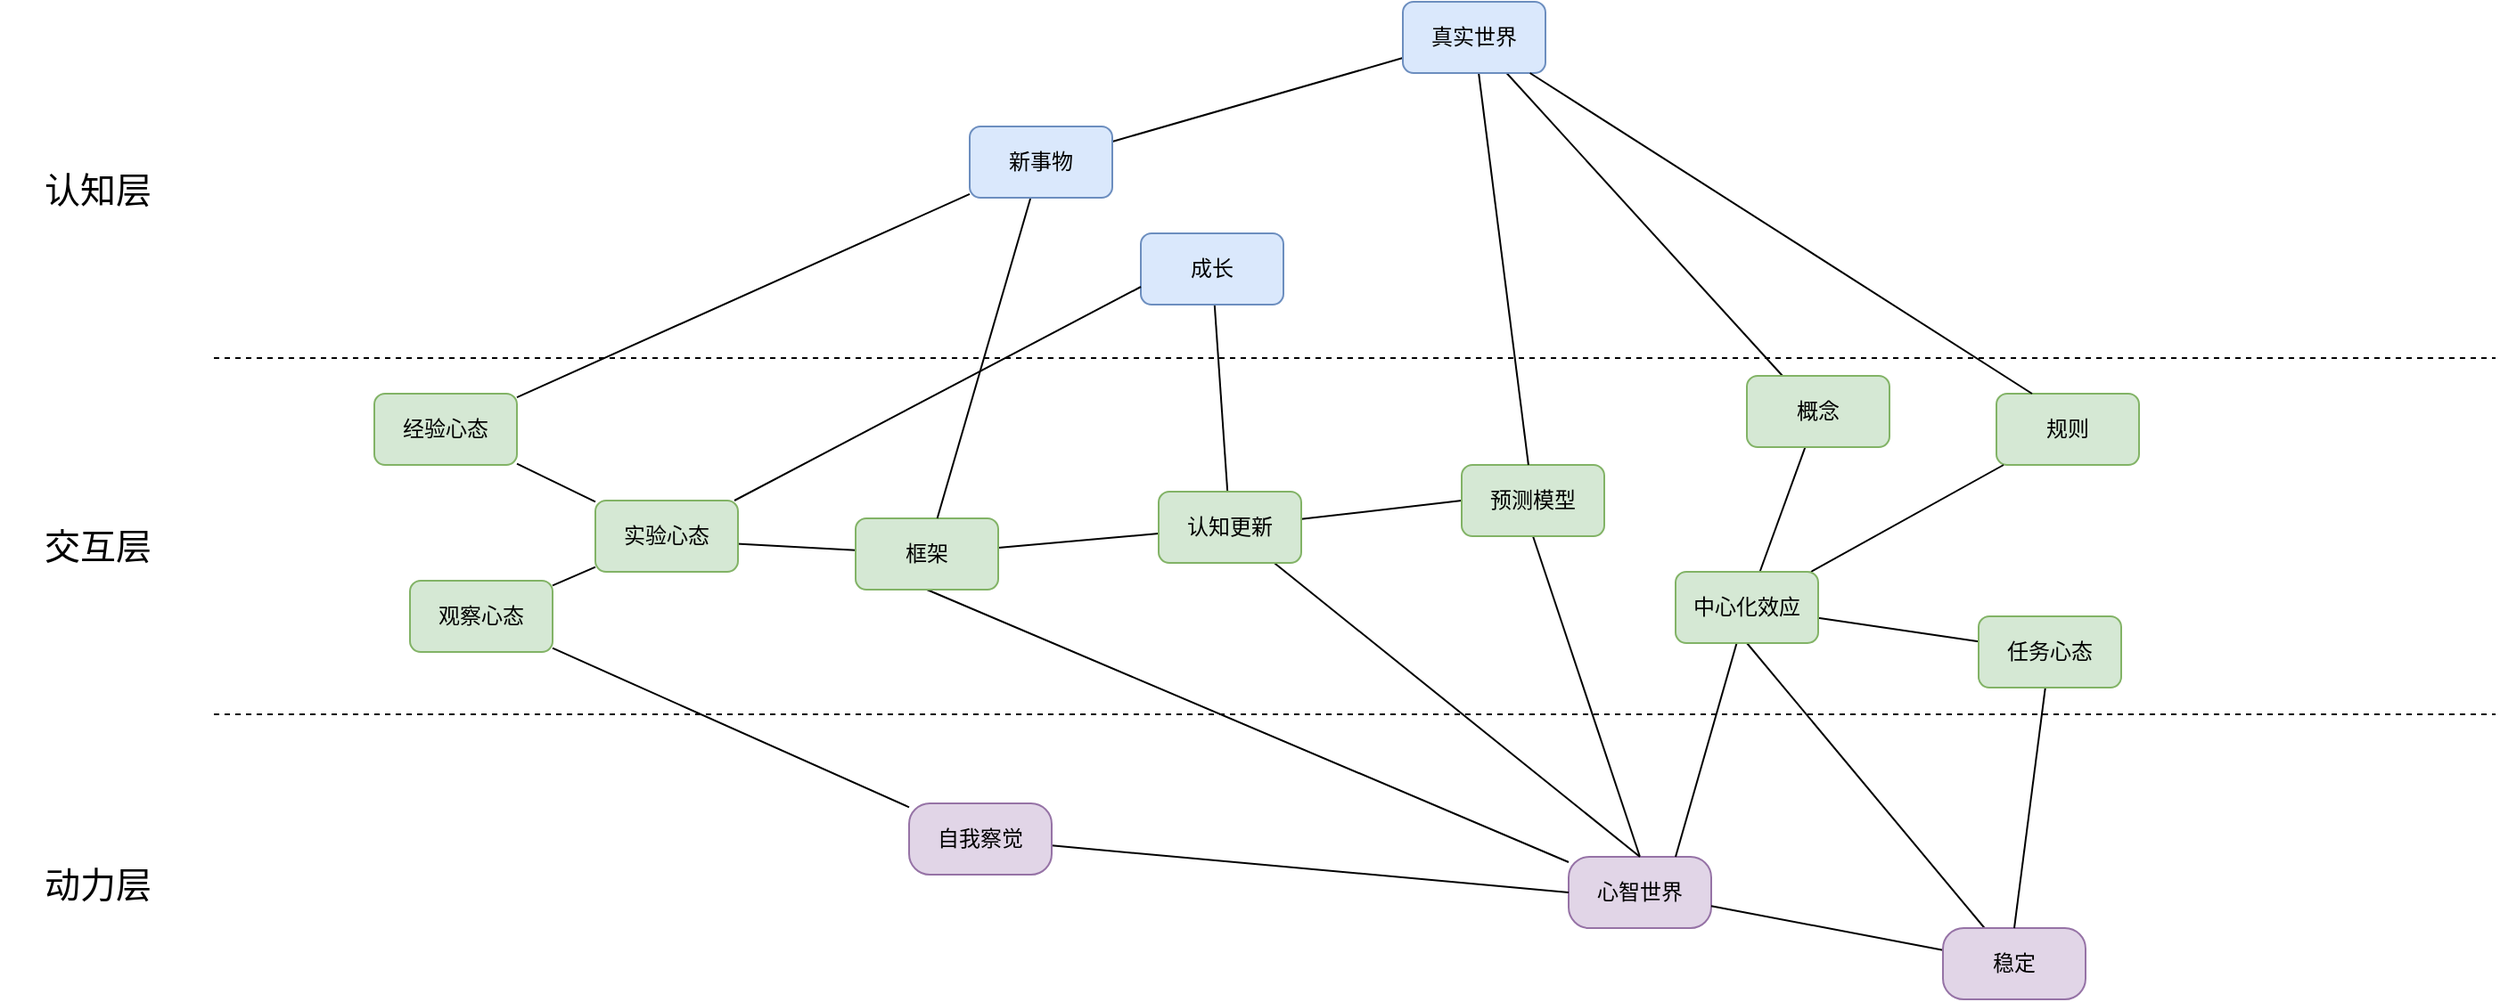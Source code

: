 <mxfile version="24.5.3" type="github">
  <diagram name="第 1 页" id="mk2vvSWg7PKWHR4TqIGU">
    <mxGraphModel dx="1134" dy="593" grid="1" gridSize="10" guides="1" tooltips="1" connect="1" arrows="1" fold="1" page="1" pageScale="1" pageWidth="827" pageHeight="1169" math="0" shadow="0">
      <root>
        <mxCell id="0" />
        <mxCell id="1" parent="0" />
        <mxCell id="l2Wfg2gdX9lSR1tj45w3-1" value="" style="endArrow=none;dashed=1;html=1;rounded=0;" edge="1" parent="1">
          <mxGeometry width="50" height="50" relative="1" as="geometry">
            <mxPoint x="160" y="440" as="sourcePoint" />
            <mxPoint x="1440" y="440" as="targetPoint" />
          </mxGeometry>
        </mxCell>
        <mxCell id="l2Wfg2gdX9lSR1tj45w3-2" value="" style="endArrow=none;dashed=1;html=1;rounded=0;" edge="1" parent="1">
          <mxGeometry width="50" height="50" relative="1" as="geometry">
            <mxPoint x="160" y="640" as="sourcePoint" />
            <mxPoint x="1440" y="640" as="targetPoint" />
          </mxGeometry>
        </mxCell>
        <mxCell id="l2Wfg2gdX9lSR1tj45w3-3" value="认知层" style="text;html=1;strokeColor=none;fillColor=none;align=center;verticalAlign=middle;whiteSpace=wrap;rounded=0;fontSize=20;" vertex="1" parent="1">
          <mxGeometry x="40" y="330" width="110" height="30" as="geometry" />
        </mxCell>
        <mxCell id="l2Wfg2gdX9lSR1tj45w3-4" value="交互层" style="text;html=1;strokeColor=none;fillColor=none;align=center;verticalAlign=middle;whiteSpace=wrap;rounded=0;fontSize=20;" vertex="1" parent="1">
          <mxGeometry x="40" y="530" width="110" height="30" as="geometry" />
        </mxCell>
        <mxCell id="l2Wfg2gdX9lSR1tj45w3-5" value="动力层" style="text;html=1;strokeColor=none;fillColor=none;align=center;verticalAlign=middle;whiteSpace=wrap;rounded=0;fontSize=20;" vertex="1" parent="1">
          <mxGeometry x="40" y="720" width="110" height="30" as="geometry" />
        </mxCell>
        <mxCell id="l2Wfg2gdX9lSR1tj45w3-60" style="rounded=0;orthogonalLoop=1;jettySize=auto;html=1;endArrow=none;endFill=0;" edge="1" parent="1" source="l2Wfg2gdX9lSR1tj45w3-41" target="l2Wfg2gdX9lSR1tj45w3-48">
          <mxGeometry relative="1" as="geometry" />
        </mxCell>
        <mxCell id="l2Wfg2gdX9lSR1tj45w3-41" value="成长" style="rounded=1;whiteSpace=wrap;html=1;fillColor=#dae8fc;strokeColor=#6c8ebf;" vertex="1" parent="1">
          <mxGeometry x="680" y="370" width="80" height="40" as="geometry" />
        </mxCell>
        <mxCell id="l2Wfg2gdX9lSR1tj45w3-65" style="edgeStyle=none;rounded=0;orthogonalLoop=1;jettySize=auto;html=1;entryX=0.5;entryY=1;entryDx=0;entryDy=0;strokeColor=default;align=center;verticalAlign=middle;fontFamily=Helvetica;fontSize=11;fontColor=default;labelBackgroundColor=default;endArrow=none;endFill=0;" edge="1" parent="1" target="l2Wfg2gdX9lSR1tj45w3-64">
          <mxGeometry relative="1" as="geometry">
            <mxPoint x="960" y="720" as="sourcePoint" />
          </mxGeometry>
        </mxCell>
        <mxCell id="l2Wfg2gdX9lSR1tj45w3-82" style="edgeStyle=none;rounded=0;orthogonalLoop=1;jettySize=auto;html=1;entryX=0.5;entryY=1;entryDx=0;entryDy=0;strokeColor=default;align=center;verticalAlign=middle;fontFamily=Helvetica;fontSize=11;fontColor=default;labelBackgroundColor=default;endArrow=none;endFill=0;" edge="1" parent="1" source="l2Wfg2gdX9lSR1tj45w3-46" target="l2Wfg2gdX9lSR1tj45w3-71">
          <mxGeometry relative="1" as="geometry" />
        </mxCell>
        <mxCell id="l2Wfg2gdX9lSR1tj45w3-46" value="心智世界" style="rounded=1;whiteSpace=wrap;html=1;fillColor=#e1d5e7;strokeColor=#9673a6;arcSize=29;" vertex="1" parent="1">
          <mxGeometry x="920" y="720" width="80" height="40" as="geometry" />
        </mxCell>
        <mxCell id="l2Wfg2gdX9lSR1tj45w3-61" style="edgeStyle=none;rounded=0;orthogonalLoop=1;jettySize=auto;html=1;entryX=0.5;entryY=0;entryDx=0;entryDy=0;strokeColor=default;align=center;verticalAlign=middle;fontFamily=Helvetica;fontSize=11;fontColor=default;labelBackgroundColor=default;endArrow=none;endFill=0;" edge="1" parent="1" source="l2Wfg2gdX9lSR1tj45w3-48" target="l2Wfg2gdX9lSR1tj45w3-46">
          <mxGeometry relative="1" as="geometry" />
        </mxCell>
        <mxCell id="l2Wfg2gdX9lSR1tj45w3-95" style="edgeStyle=none;rounded=0;orthogonalLoop=1;jettySize=auto;html=1;entryX=0;entryY=0.5;entryDx=0;entryDy=0;strokeColor=default;align=center;verticalAlign=middle;fontFamily=Helvetica;fontSize=11;fontColor=default;labelBackgroundColor=default;endArrow=none;endFill=0;" edge="1" parent="1" source="l2Wfg2gdX9lSR1tj45w3-48" target="l2Wfg2gdX9lSR1tj45w3-64">
          <mxGeometry relative="1" as="geometry" />
        </mxCell>
        <mxCell id="l2Wfg2gdX9lSR1tj45w3-97" style="edgeStyle=none;rounded=0;orthogonalLoop=1;jettySize=auto;html=1;strokeColor=default;align=center;verticalAlign=middle;fontFamily=Helvetica;fontSize=11;fontColor=default;labelBackgroundColor=default;endArrow=none;endFill=0;" edge="1" parent="1" source="l2Wfg2gdX9lSR1tj45w3-48" target="l2Wfg2gdX9lSR1tj45w3-71">
          <mxGeometry relative="1" as="geometry" />
        </mxCell>
        <mxCell id="l2Wfg2gdX9lSR1tj45w3-48" value="认知更新" style="rounded=1;whiteSpace=wrap;html=1;fillColor=#d5e8d4;strokeColor=#82b366;" vertex="1" parent="1">
          <mxGeometry x="690" y="515" width="80" height="40" as="geometry" />
        </mxCell>
        <mxCell id="l2Wfg2gdX9lSR1tj45w3-63" style="edgeStyle=none;rounded=0;orthogonalLoop=1;jettySize=auto;html=1;strokeColor=default;align=center;verticalAlign=middle;fontFamily=Helvetica;fontSize=11;fontColor=default;labelBackgroundColor=default;endArrow=none;endFill=0;" edge="1" parent="1" source="l2Wfg2gdX9lSR1tj45w3-62" target="l2Wfg2gdX9lSR1tj45w3-46">
          <mxGeometry relative="1" as="geometry" />
        </mxCell>
        <mxCell id="l2Wfg2gdX9lSR1tj45w3-81" style="edgeStyle=none;rounded=0;orthogonalLoop=1;jettySize=auto;html=1;entryX=0.5;entryY=1;entryDx=0;entryDy=0;strokeColor=default;align=center;verticalAlign=middle;fontFamily=Helvetica;fontSize=11;fontColor=default;labelBackgroundColor=default;endArrow=none;endFill=0;" edge="1" parent="1" source="l2Wfg2gdX9lSR1tj45w3-62" target="l2Wfg2gdX9lSR1tj45w3-77">
          <mxGeometry relative="1" as="geometry" />
        </mxCell>
        <mxCell id="l2Wfg2gdX9lSR1tj45w3-62" value="稳定" style="rounded=1;whiteSpace=wrap;html=1;fillColor=#e1d5e7;strokeColor=#9673a6;arcSize=29;" vertex="1" parent="1">
          <mxGeometry x="1130" y="760" width="80" height="40" as="geometry" />
        </mxCell>
        <mxCell id="l2Wfg2gdX9lSR1tj45w3-64" value="预测模型" style="rounded=1;whiteSpace=wrap;html=1;fillColor=#d5e8d4;strokeColor=#82b366;" vertex="1" parent="1">
          <mxGeometry x="860" y="500" width="80" height="40" as="geometry" />
        </mxCell>
        <mxCell id="l2Wfg2gdX9lSR1tj45w3-68" style="edgeStyle=none;rounded=0;orthogonalLoop=1;jettySize=auto;html=1;strokeColor=default;align=center;verticalAlign=middle;fontFamily=Helvetica;fontSize=11;fontColor=default;labelBackgroundColor=default;endArrow=none;endFill=0;" edge="1" parent="1" source="l2Wfg2gdX9lSR1tj45w3-67" target="l2Wfg2gdX9lSR1tj45w3-64">
          <mxGeometry relative="1" as="geometry" />
        </mxCell>
        <mxCell id="l2Wfg2gdX9lSR1tj45w3-75" style="edgeStyle=none;rounded=0;orthogonalLoop=1;jettySize=auto;html=1;entryX=0.25;entryY=0;entryDx=0;entryDy=0;strokeColor=default;align=center;verticalAlign=middle;fontFamily=Helvetica;fontSize=11;fontColor=default;labelBackgroundColor=default;endArrow=none;endFill=0;" edge="1" parent="1" source="l2Wfg2gdX9lSR1tj45w3-67" target="l2Wfg2gdX9lSR1tj45w3-70">
          <mxGeometry relative="1" as="geometry" />
        </mxCell>
        <mxCell id="l2Wfg2gdX9lSR1tj45w3-85" style="edgeStyle=none;rounded=0;orthogonalLoop=1;jettySize=auto;html=1;strokeColor=default;align=center;verticalAlign=middle;fontFamily=Helvetica;fontSize=11;fontColor=default;labelBackgroundColor=default;endArrow=none;endFill=0;" edge="1" parent="1" source="l2Wfg2gdX9lSR1tj45w3-67" target="l2Wfg2gdX9lSR1tj45w3-84">
          <mxGeometry relative="1" as="geometry" />
        </mxCell>
        <mxCell id="l2Wfg2gdX9lSR1tj45w3-67" value="真实世界" style="rounded=1;whiteSpace=wrap;html=1;fillColor=#dae8fc;strokeColor=#6c8ebf;" vertex="1" parent="1">
          <mxGeometry x="827" y="240" width="80" height="40" as="geometry" />
        </mxCell>
        <mxCell id="l2Wfg2gdX9lSR1tj45w3-78" style="edgeStyle=none;rounded=0;orthogonalLoop=1;jettySize=auto;html=1;strokeColor=default;align=center;verticalAlign=middle;fontFamily=Helvetica;fontSize=11;fontColor=default;labelBackgroundColor=default;endArrow=none;endFill=0;" edge="1" parent="1" source="l2Wfg2gdX9lSR1tj45w3-70" target="l2Wfg2gdX9lSR1tj45w3-77">
          <mxGeometry relative="1" as="geometry" />
        </mxCell>
        <mxCell id="l2Wfg2gdX9lSR1tj45w3-70" value="概念" style="rounded=1;whiteSpace=wrap;html=1;fillColor=#d5e8d4;strokeColor=#82b366;" vertex="1" parent="1">
          <mxGeometry x="1020" y="450" width="80" height="40" as="geometry" />
        </mxCell>
        <mxCell id="l2Wfg2gdX9lSR1tj45w3-89" style="edgeStyle=none;rounded=0;orthogonalLoop=1;jettySize=auto;html=1;entryX=0;entryY=0.5;entryDx=0;entryDy=0;strokeColor=default;align=center;verticalAlign=middle;fontFamily=Helvetica;fontSize=11;fontColor=default;labelBackgroundColor=default;endArrow=none;endFill=0;" edge="1" parent="1" source="l2Wfg2gdX9lSR1tj45w3-71" target="l2Wfg2gdX9lSR1tj45w3-88">
          <mxGeometry relative="1" as="geometry" />
        </mxCell>
        <mxCell id="l2Wfg2gdX9lSR1tj45w3-71" value="框架" style="rounded=1;whiteSpace=wrap;html=1;fillColor=#d5e8d4;strokeColor=#82b366;" vertex="1" parent="1">
          <mxGeometry x="520" y="530" width="80" height="40" as="geometry" />
        </mxCell>
        <mxCell id="l2Wfg2gdX9lSR1tj45w3-72" value="规则" style="rounded=1;whiteSpace=wrap;html=1;fillColor=#d5e8d4;strokeColor=#82b366;" vertex="1" parent="1">
          <mxGeometry x="1160" y="460" width="80" height="40" as="geometry" />
        </mxCell>
        <mxCell id="l2Wfg2gdX9lSR1tj45w3-76" style="edgeStyle=none;rounded=0;orthogonalLoop=1;jettySize=auto;html=1;entryX=0.25;entryY=0;entryDx=0;entryDy=0;strokeColor=default;align=center;verticalAlign=middle;fontFamily=Helvetica;fontSize=11;fontColor=default;labelBackgroundColor=default;endArrow=none;endFill=0;" edge="1" parent="1" source="l2Wfg2gdX9lSR1tj45w3-67" target="l2Wfg2gdX9lSR1tj45w3-72">
          <mxGeometry relative="1" as="geometry" />
        </mxCell>
        <mxCell id="l2Wfg2gdX9lSR1tj45w3-79" style="edgeStyle=none;rounded=0;orthogonalLoop=1;jettySize=auto;html=1;strokeColor=default;align=center;verticalAlign=middle;fontFamily=Helvetica;fontSize=11;fontColor=default;labelBackgroundColor=default;endArrow=none;endFill=0;" edge="1" parent="1" source="l2Wfg2gdX9lSR1tj45w3-77" target="l2Wfg2gdX9lSR1tj45w3-72">
          <mxGeometry relative="1" as="geometry" />
        </mxCell>
        <mxCell id="l2Wfg2gdX9lSR1tj45w3-80" style="edgeStyle=none;rounded=0;orthogonalLoop=1;jettySize=auto;html=1;entryX=0.75;entryY=0;entryDx=0;entryDy=0;strokeColor=default;align=center;verticalAlign=middle;fontFamily=Helvetica;fontSize=11;fontColor=default;labelBackgroundColor=default;endArrow=none;endFill=0;" edge="1" parent="1" source="l2Wfg2gdX9lSR1tj45w3-77" target="l2Wfg2gdX9lSR1tj45w3-46">
          <mxGeometry relative="1" as="geometry" />
        </mxCell>
        <mxCell id="l2Wfg2gdX9lSR1tj45w3-92" style="edgeStyle=none;rounded=0;orthogonalLoop=1;jettySize=auto;html=1;strokeColor=default;align=center;verticalAlign=middle;fontFamily=Helvetica;fontSize=11;fontColor=default;labelBackgroundColor=default;endArrow=none;endFill=0;" edge="1" parent="1" source="l2Wfg2gdX9lSR1tj45w3-77" target="l2Wfg2gdX9lSR1tj45w3-90">
          <mxGeometry relative="1" as="geometry" />
        </mxCell>
        <mxCell id="l2Wfg2gdX9lSR1tj45w3-77" value="中心化效应" style="rounded=1;whiteSpace=wrap;html=1;fillColor=#d5e8d4;strokeColor=#82b366;" vertex="1" parent="1">
          <mxGeometry x="980" y="560" width="80" height="40" as="geometry" />
        </mxCell>
        <mxCell id="l2Wfg2gdX9lSR1tj45w3-86" style="edgeStyle=none;rounded=0;orthogonalLoop=1;jettySize=auto;html=1;strokeColor=default;align=center;verticalAlign=middle;fontFamily=Helvetica;fontSize=11;fontColor=default;labelBackgroundColor=default;endArrow=none;endFill=0;" edge="1" parent="1" source="l2Wfg2gdX9lSR1tj45w3-84" target="l2Wfg2gdX9lSR1tj45w3-71">
          <mxGeometry relative="1" as="geometry" />
        </mxCell>
        <mxCell id="l2Wfg2gdX9lSR1tj45w3-84" value="新事物" style="rounded=1;whiteSpace=wrap;html=1;fillColor=#dae8fc;strokeColor=#6c8ebf;" vertex="1" parent="1">
          <mxGeometry x="584" y="310" width="80" height="40" as="geometry" />
        </mxCell>
        <mxCell id="l2Wfg2gdX9lSR1tj45w3-98" style="edgeStyle=none;rounded=0;orthogonalLoop=1;jettySize=auto;html=1;entryX=0;entryY=0.75;entryDx=0;entryDy=0;strokeColor=default;align=center;verticalAlign=middle;fontFamily=Helvetica;fontSize=11;fontColor=default;labelBackgroundColor=default;endArrow=none;endFill=0;" edge="1" parent="1" source="l2Wfg2gdX9lSR1tj45w3-88" target="l2Wfg2gdX9lSR1tj45w3-41">
          <mxGeometry relative="1" as="geometry" />
        </mxCell>
        <mxCell id="l2Wfg2gdX9lSR1tj45w3-88" value="实验心态" style="rounded=1;whiteSpace=wrap;html=1;fillColor=#d5e8d4;strokeColor=#82b366;" vertex="1" parent="1">
          <mxGeometry x="374" y="520" width="80" height="40" as="geometry" />
        </mxCell>
        <mxCell id="l2Wfg2gdX9lSR1tj45w3-91" style="edgeStyle=none;rounded=0;orthogonalLoop=1;jettySize=auto;html=1;entryX=0.5;entryY=0;entryDx=0;entryDy=0;strokeColor=default;align=center;verticalAlign=middle;fontFamily=Helvetica;fontSize=11;fontColor=default;labelBackgroundColor=default;endArrow=none;endFill=0;" edge="1" parent="1" source="l2Wfg2gdX9lSR1tj45w3-90" target="l2Wfg2gdX9lSR1tj45w3-62">
          <mxGeometry relative="1" as="geometry" />
        </mxCell>
        <mxCell id="l2Wfg2gdX9lSR1tj45w3-90" value="任务心态" style="rounded=1;whiteSpace=wrap;html=1;fillColor=#d5e8d4;strokeColor=#82b366;" vertex="1" parent="1">
          <mxGeometry x="1150" y="585" width="80" height="40" as="geometry" />
        </mxCell>
        <mxCell id="l2Wfg2gdX9lSR1tj45w3-100" style="edgeStyle=none;rounded=0;orthogonalLoop=1;jettySize=auto;html=1;entryX=0;entryY=0.5;entryDx=0;entryDy=0;strokeColor=default;align=center;verticalAlign=middle;fontFamily=Helvetica;fontSize=11;fontColor=default;labelBackgroundColor=default;endArrow=none;endFill=0;" edge="1" parent="1" source="l2Wfg2gdX9lSR1tj45w3-99" target="l2Wfg2gdX9lSR1tj45w3-46">
          <mxGeometry relative="1" as="geometry" />
        </mxCell>
        <mxCell id="l2Wfg2gdX9lSR1tj45w3-99" value="自我察觉" style="rounded=1;whiteSpace=wrap;html=1;fillColor=#e1d5e7;strokeColor=#9673a6;arcSize=29;" vertex="1" parent="1">
          <mxGeometry x="550" y="690" width="80" height="40" as="geometry" />
        </mxCell>
        <mxCell id="l2Wfg2gdX9lSR1tj45w3-104" style="edgeStyle=none;rounded=0;orthogonalLoop=1;jettySize=auto;html=1;strokeColor=default;align=center;verticalAlign=middle;fontFamily=Helvetica;fontSize=11;fontColor=default;labelBackgroundColor=default;endArrow=none;endFill=0;" edge="1" parent="1" source="l2Wfg2gdX9lSR1tj45w3-103" target="l2Wfg2gdX9lSR1tj45w3-99">
          <mxGeometry relative="1" as="geometry" />
        </mxCell>
        <mxCell id="l2Wfg2gdX9lSR1tj45w3-108" style="edgeStyle=none;rounded=0;orthogonalLoop=1;jettySize=auto;html=1;strokeColor=default;align=center;verticalAlign=middle;fontFamily=Helvetica;fontSize=11;fontColor=default;labelBackgroundColor=default;endArrow=none;endFill=0;" edge="1" parent="1" source="l2Wfg2gdX9lSR1tj45w3-103" target="l2Wfg2gdX9lSR1tj45w3-88">
          <mxGeometry relative="1" as="geometry" />
        </mxCell>
        <mxCell id="l2Wfg2gdX9lSR1tj45w3-103" value="观察心态" style="rounded=1;whiteSpace=wrap;html=1;fillColor=#d5e8d4;strokeColor=#82b366;" vertex="1" parent="1">
          <mxGeometry x="270" y="565" width="80" height="40" as="geometry" />
        </mxCell>
        <mxCell id="l2Wfg2gdX9lSR1tj45w3-106" style="edgeStyle=none;rounded=0;orthogonalLoop=1;jettySize=auto;html=1;strokeColor=default;align=center;verticalAlign=middle;fontFamily=Helvetica;fontSize=11;fontColor=default;labelBackgroundColor=default;endArrow=none;endFill=0;" edge="1" parent="1" source="l2Wfg2gdX9lSR1tj45w3-105" target="l2Wfg2gdX9lSR1tj45w3-84">
          <mxGeometry relative="1" as="geometry" />
        </mxCell>
        <mxCell id="l2Wfg2gdX9lSR1tj45w3-107" style="edgeStyle=none;rounded=0;orthogonalLoop=1;jettySize=auto;html=1;strokeColor=default;align=center;verticalAlign=middle;fontFamily=Helvetica;fontSize=11;fontColor=default;labelBackgroundColor=default;endArrow=none;endFill=0;" edge="1" parent="1" source="l2Wfg2gdX9lSR1tj45w3-105" target="l2Wfg2gdX9lSR1tj45w3-88">
          <mxGeometry relative="1" as="geometry" />
        </mxCell>
        <mxCell id="l2Wfg2gdX9lSR1tj45w3-105" value="经验心态" style="rounded=1;whiteSpace=wrap;html=1;fillColor=#d5e8d4;strokeColor=#82b366;" vertex="1" parent="1">
          <mxGeometry x="250" y="460" width="80" height="40" as="geometry" />
        </mxCell>
      </root>
    </mxGraphModel>
  </diagram>
</mxfile>
